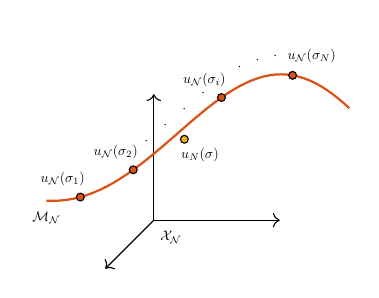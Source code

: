 % -*- root: ../main.tex -*-

\definecolor{mycolor1}{rgb}{0.0,0.447,0.741}%
\definecolor{mycolor2}{rgb}{0.85,0.325,0.098}%
\definecolor{mycolor3}{rgb}{0.929,0.694,0.125}%
\definecolor{mycolor4}{rgb}{0.494,0.184,0.556}%
\definecolor{mycolor5}{rgb}{0.466,0.674,0.188}%

\begin{tikzpicture}[
  scale = 0.8,
  declare function={
    fx(\x) = \x;
    fy(\x) = 1 + sin(\x*50);
    fz(\x) = -cos(\x*20);
  },
  every node/.style={
    draw,
    shape=circle,
    scale=0.5,
    inner sep=2pt,
    outer sep=-2pt
  },
  % x={(1cm,0cm)},
  % y={(0cm,1cm)},
  % z={(-1cm,-1cm)}
]

  % Achsen
  \draw [->] (0,0,0) -- (2,0,0); % node[right] {};
  \draw [->] (0,0,0) -- (0,2,0); % node[above left, draw=none] {$\mathcal X_{\mathcal N}$};
  \draw [->] (0,0,0) -- (0,0,2); % node[above] {};

  \draw (0.125,-0.125,0) node[below right, draw=none] {$\mathcal X_{\mathcal N}$};

  % Kurve
  \draw ({fx(-2)}, {fy(-2)}, {fz(-2)}) node [draw=none, label=below:$\mathcal M_{\mathcal N}$] {};
  \draw [mycolor2, thick] ({fx(-2)}, {fy(-2)}, {fz(-2)})
  \foreach \x in {-2,-1.9,...,3}
  { -- ({fx(\x)}, {fy(\x)}, {fz(\x)})
  };

  % RB-Punkte
  \draw ({fx(-1.5)}, {fy(-1.5)}, {fz(-1.5)}) node [label=above left:$u_{\mathcal N}(\sigma_{1})$,fill=mycolor2] {};
  \draw ({fx(-0.7)}, {fy(-0.7)}, {fz(-0.7)}) node [label=above left:$u_{\mathcal N}(\sigma_{2})$,fill=mycolor2] {};
  \draw ({fx(0.7)}, {fy(0.7)}, {fz(0.7)}) node [label=above left:$u_{\mathcal N}(\sigma_{i})$,fill=mycolor2] {};
  \draw ({fx(1.9)}, {fy(1.9)}, {fz(1.9)}) node [label=above right:$u_{\mathcal N}(\sigma_{N})$,fill=mycolor2] {};

  % FE-Punkt
  \draw ({fx(0)+0.1}, {fy(0)-0.1}, {fz(0)}) node [label=below right:$u_{N}(\sigma)$,fill=mycolor3] {};

  % Dots
  \draw ({fx(-0.5)}, {fy(-0.5)}, {fz(-0.5)}) node [draw=none,fill=none,label=above:$\cdot$,outer sep=7pt] {};
  \draw ({fx(-0.2)}, {fy(-0.2)}, {fz(-0.2)}) node [draw=none,fill=none,label=above:$\cdot$,outer sep=7pt] {};
  \draw ({fx(0.1)}, {fy(0.1)}, {fz(0.1)}) node [draw=none,fill=none,label=above:$\cdot$,outer sep=7pt] {};
  \draw ({fx(0.4)}, {fy(0.4)}, {fz(0.4)}) node [draw=none,fill=none,label=above:$\cdot$,outer sep=7pt] {};
  \draw ({fx(1.0)}, {fy(1.0)}, {fz(1.0)}) node [draw=none,fill=none,label=above:$\cdot$,outer sep=7pt] {};
  \draw ({fx(1.3)}, {fy(1.3)}, {fz(1.3)}) node [draw=none,fill=none,label=above:$\cdot$,outer sep=7pt] {};
  \draw ({fx(1.6)}, {fy(1.6)}, {fz(1.6)}) node [draw=none,fill=none,label=above:$\cdot$,outer sep=7pt] {};
\end{tikzpicture}
